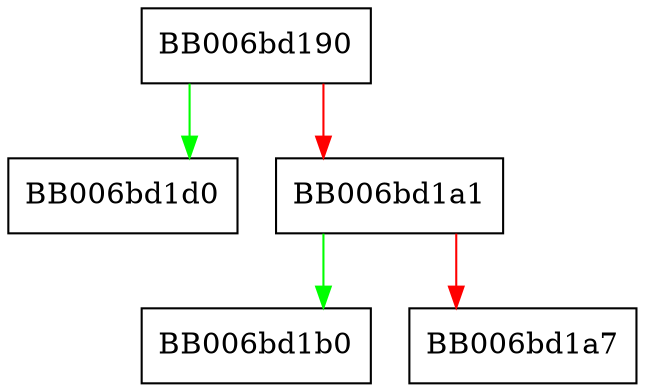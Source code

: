digraph rsa2pvk_encode {
  node [shape="box"];
  graph [splines=ortho];
  BB006bd190 -> BB006bd1d0 [color="green"];
  BB006bd190 -> BB006bd1a1 [color="red"];
  BB006bd1a1 -> BB006bd1b0 [color="green"];
  BB006bd1a1 -> BB006bd1a7 [color="red"];
}